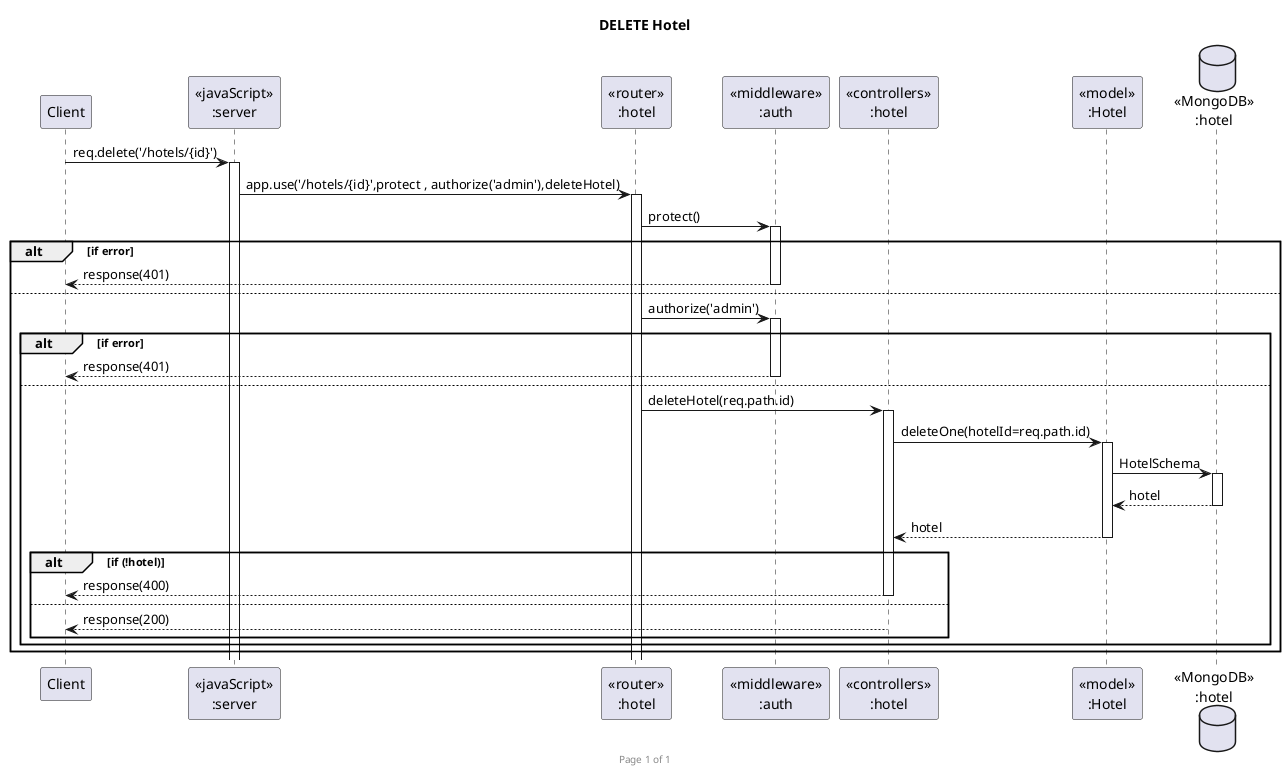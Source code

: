 @startuml DELETE Hotel

footer Page %page% of %lastpage%
title "DELETE Hotel"

participant "Client" as client
participant "<<javaScript>>\n:server" as server
participant "<<router>>\n:hotel" as HotelRouter
participant "<<middleware>>\n:auth" as Middleware
participant "<<controllers>>\n:hotel" as HotelController
participant "<<model>>\n:Hotel" as HotelModel
database "<<MongoDB>>\n:hotel" as HotelDatabase

client->server ++:req.delete('/hotels/{id}')
server->HotelRouter ++:app.use('/hotels/{id}',protect , authorize('admin'),deleteHotel)
HotelRouter->Middleware ++: protect()
alt if error
Middleware-->client --:response(401)
else
HotelRouter->Middleware ++: authorize('admin')
alt if error
Middleware-->client --:response(401)
else
HotelRouter -> HotelController ++:deleteHotel(req.path.id)
HotelController->HotelModel ++:deleteOne(hotelId=req.path.id)
HotelModel ->HotelDatabase ++: HotelSchema
HotelDatabase --> HotelModel --: hotel
HotelController <-- HotelModel --:hotel
alt if (!hotel)
HotelController-->client --:response(400)
else
HotelController-->client --:response(200)
end
end
end
@enduml
